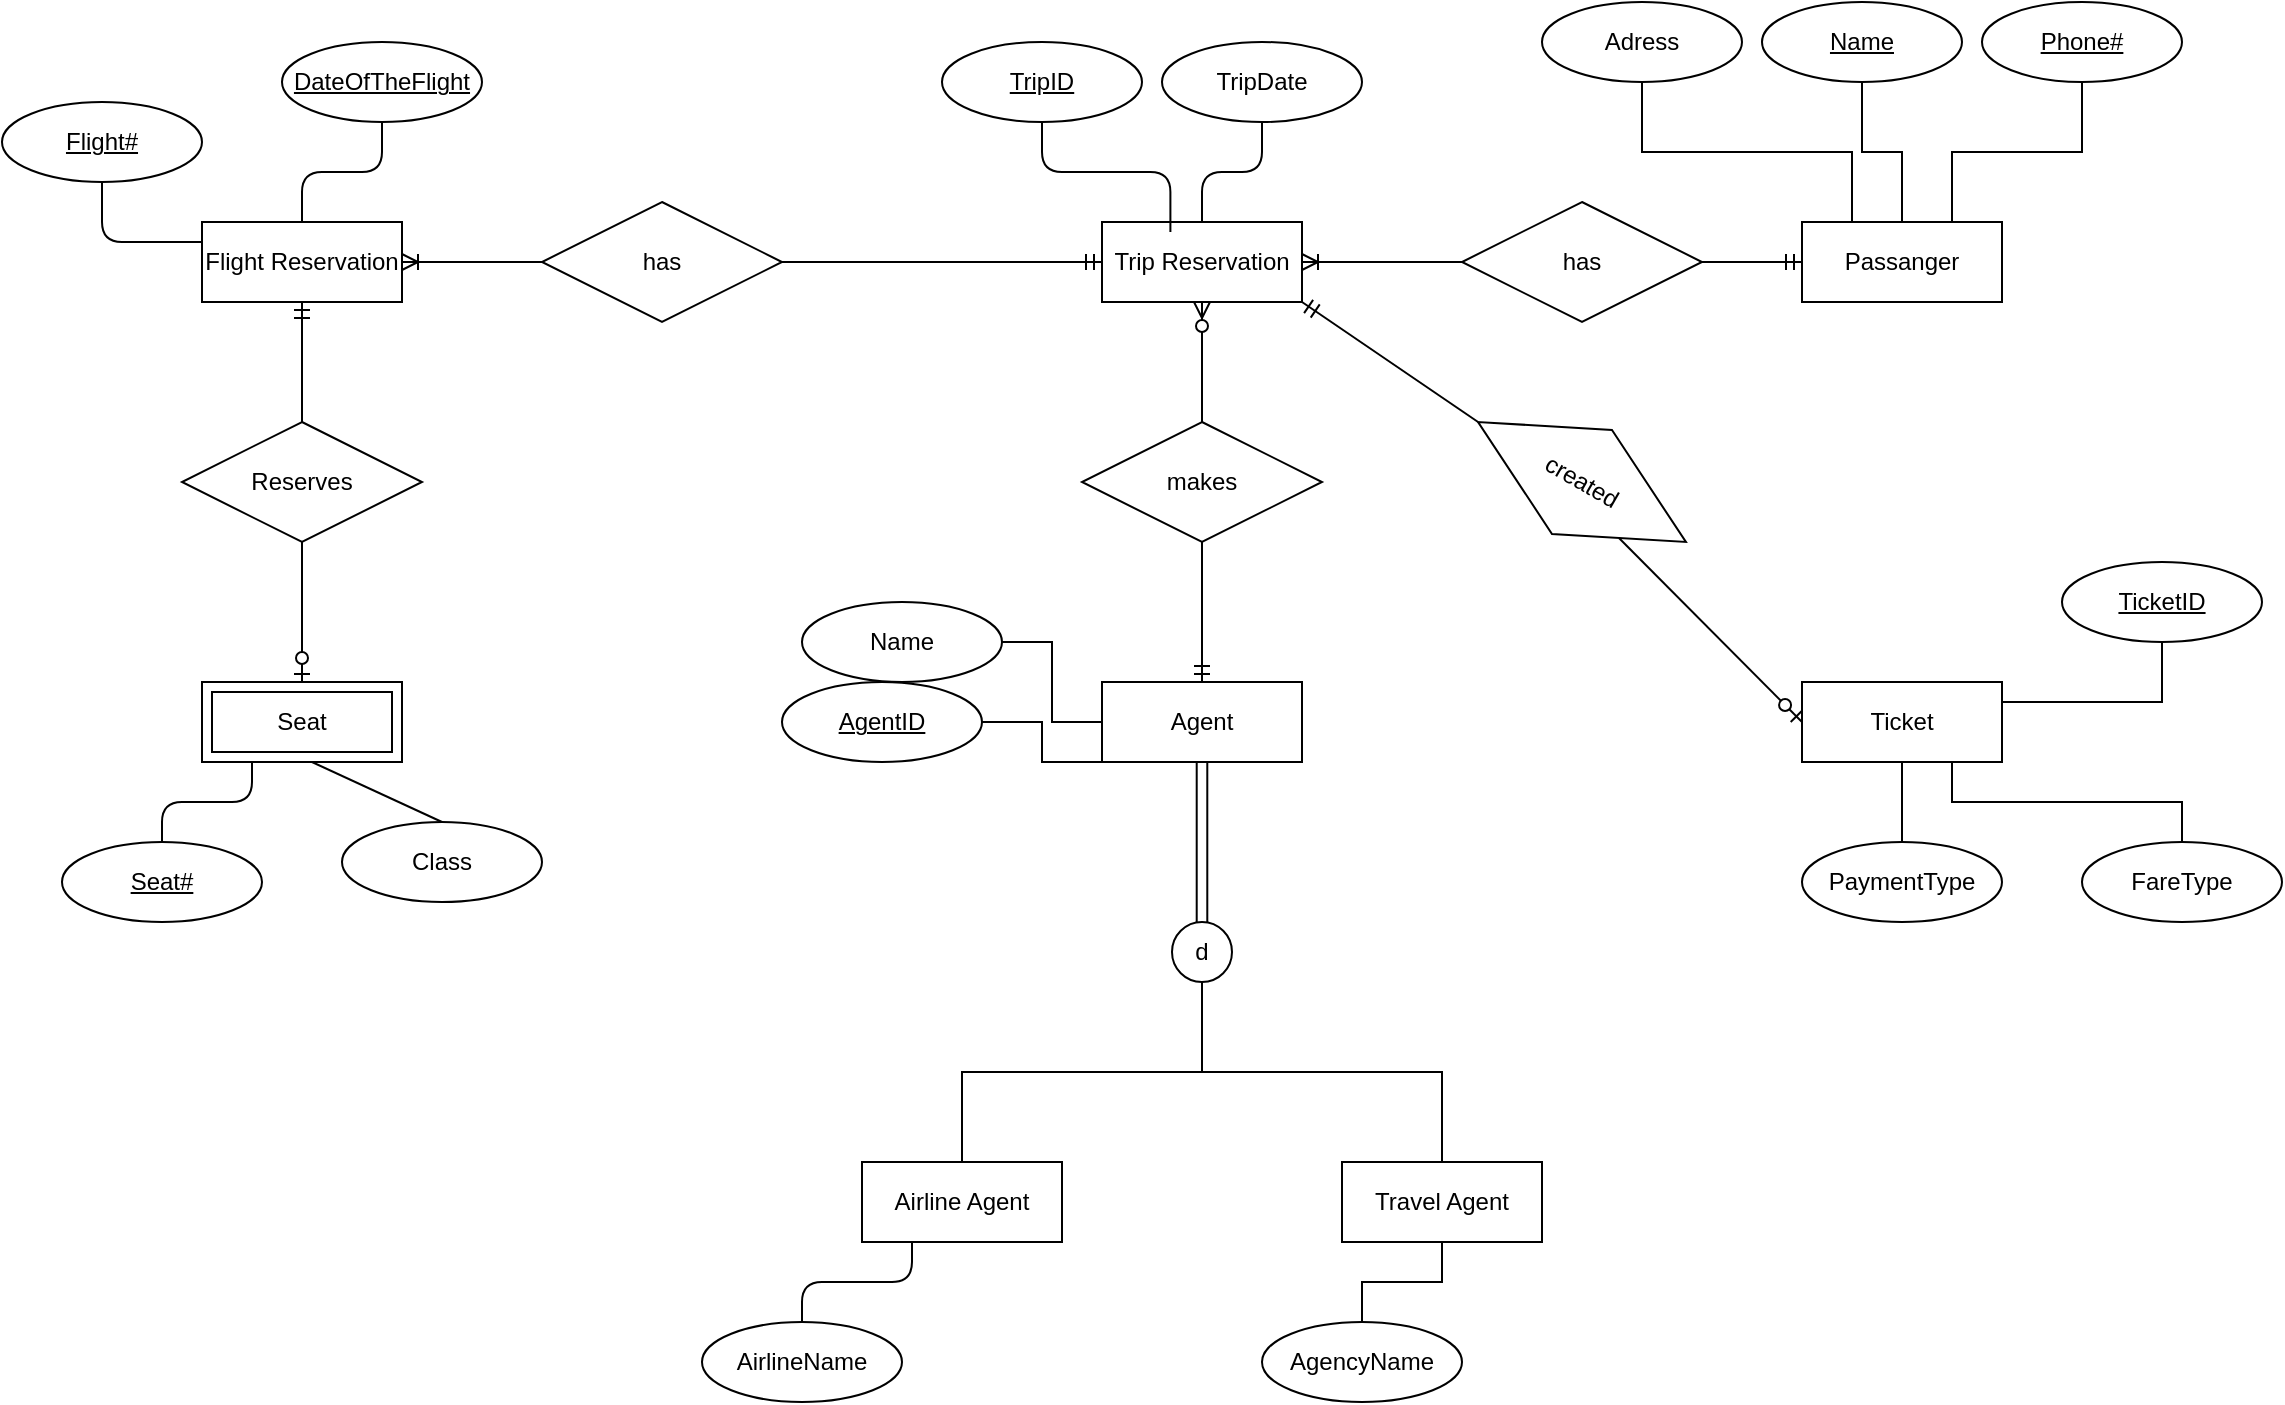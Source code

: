<mxfile version="24.8.3">
  <diagram id="fc1f3b67-3c9b-b1b3-7705-706421d27264" name="ERD Habit Tracker app">
    <mxGraphModel dx="1588" dy="840" grid="1" gridSize="10" guides="1" tooltips="1" connect="1" arrows="1" fold="1" page="1" pageScale="1" pageWidth="850" pageHeight="1100" math="0" shadow="0">
      <root>
        <mxCell id="0" />
        <mxCell id="1" parent="0" />
        <mxCell id="eeJmUb57VB1KI2UnR3Kf-1" value="Trip Reservation" style="whiteSpace=wrap;html=1;align=center;" vertex="1" parent="1">
          <mxGeometry x="580" y="210" width="100" height="40" as="geometry" />
        </mxCell>
        <mxCell id="eeJmUb57VB1KI2UnR3Kf-2" value="Flight Reservation" style="whiteSpace=wrap;html=1;align=center;" vertex="1" parent="1">
          <mxGeometry x="130" y="210" width="100" height="40" as="geometry" />
        </mxCell>
        <mxCell id="eeJmUb57VB1KI2UnR3Kf-5" style="edgeStyle=orthogonalEdgeStyle;rounded=1;orthogonalLoop=1;jettySize=auto;html=1;exitX=0.5;exitY=1;exitDx=0;exitDy=0;entryX=0;entryY=0.25;entryDx=0;entryDy=0;curved=0;endArrow=none;endFill=0;" edge="1" parent="1" source="eeJmUb57VB1KI2UnR3Kf-3" target="eeJmUb57VB1KI2UnR3Kf-2">
          <mxGeometry relative="1" as="geometry" />
        </mxCell>
        <mxCell id="eeJmUb57VB1KI2UnR3Kf-3" value="&lt;u&gt;Flight#&lt;/u&gt;" style="ellipse;whiteSpace=wrap;html=1;align=center;" vertex="1" parent="1">
          <mxGeometry x="30" y="150" width="100" height="40" as="geometry" />
        </mxCell>
        <mxCell id="eeJmUb57VB1KI2UnR3Kf-7" style="edgeStyle=orthogonalEdgeStyle;rounded=1;orthogonalLoop=1;jettySize=auto;html=1;exitX=0.5;exitY=1;exitDx=0;exitDy=0;entryX=0.5;entryY=0;entryDx=0;entryDy=0;endArrow=none;endFill=0;curved=0;" edge="1" parent="1" source="eeJmUb57VB1KI2UnR3Kf-4" target="eeJmUb57VB1KI2UnR3Kf-2">
          <mxGeometry relative="1" as="geometry" />
        </mxCell>
        <mxCell id="eeJmUb57VB1KI2UnR3Kf-4" value="&lt;u&gt;DateOfTheFlight&lt;/u&gt;" style="ellipse;whiteSpace=wrap;html=1;align=center;" vertex="1" parent="1">
          <mxGeometry x="170" y="120" width="100" height="40" as="geometry" />
        </mxCell>
        <mxCell id="eeJmUb57VB1KI2UnR3Kf-6" value="" style="edgeStyle=entityRelationEdgeStyle;fontSize=12;html=1;endArrow=ERmandOne;rounded=1;curved=0;exitX=1;exitY=0.5;exitDx=0;exitDy=0;" edge="1" parent="1" source="eeJmUb57VB1KI2UnR3Kf-8">
          <mxGeometry width="100" height="100" relative="1" as="geometry">
            <mxPoint x="480" y="330" as="sourcePoint" />
            <mxPoint x="580" y="230" as="targetPoint" />
          </mxGeometry>
        </mxCell>
        <mxCell id="eeJmUb57VB1KI2UnR3Kf-8" value="has" style="shape=rhombus;perimeter=rhombusPerimeter;whiteSpace=wrap;html=1;align=center;" vertex="1" parent="1">
          <mxGeometry x="300" y="200" width="120" height="60" as="geometry" />
        </mxCell>
        <mxCell id="eeJmUb57VB1KI2UnR3Kf-10" value="Reserves" style="shape=rhombus;perimeter=rhombusPerimeter;whiteSpace=wrap;html=1;align=center;" vertex="1" parent="1">
          <mxGeometry x="120" y="310" width="120" height="60" as="geometry" />
        </mxCell>
        <mxCell id="eeJmUb57VB1KI2UnR3Kf-13" style="edgeStyle=orthogonalEdgeStyle;rounded=1;orthogonalLoop=1;jettySize=auto;html=1;exitX=0.5;exitY=0;exitDx=0;exitDy=0;entryX=0.25;entryY=1;entryDx=0;entryDy=0;curved=0;endArrow=none;endFill=0;" edge="1" parent="1" source="eeJmUb57VB1KI2UnR3Kf-12" target="eeJmUb57VB1KI2UnR3Kf-18">
          <mxGeometry relative="1" as="geometry">
            <mxPoint x="110" y="480" as="targetPoint" />
          </mxGeometry>
        </mxCell>
        <mxCell id="eeJmUb57VB1KI2UnR3Kf-12" value="&lt;u&gt;Seat#&lt;/u&gt;" style="ellipse;whiteSpace=wrap;html=1;align=center;" vertex="1" parent="1">
          <mxGeometry x="60" y="520" width="100" height="40" as="geometry" />
        </mxCell>
        <mxCell id="eeJmUb57VB1KI2UnR3Kf-15" style="rounded=1;orthogonalLoop=1;jettySize=auto;html=1;exitX=0.5;exitY=0;exitDx=0;exitDy=0;entryX=0.75;entryY=1;entryDx=0;entryDy=0;endArrow=none;endFill=0;" edge="1" parent="1" source="eeJmUb57VB1KI2UnR3Kf-14">
          <mxGeometry relative="1" as="geometry">
            <mxPoint x="185" y="480" as="targetPoint" />
          </mxGeometry>
        </mxCell>
        <mxCell id="eeJmUb57VB1KI2UnR3Kf-14" value="Class" style="ellipse;whiteSpace=wrap;html=1;align=center;" vertex="1" parent="1">
          <mxGeometry x="200" y="510" width="100" height="40" as="geometry" />
        </mxCell>
        <mxCell id="eeJmUb57VB1KI2UnR3Kf-16" value="" style="edgeStyle=entityRelationEdgeStyle;fontSize=12;html=1;endArrow=ERoneToMany;rounded=0;entryX=1;entryY=0.5;entryDx=0;entryDy=0;exitX=0;exitY=0.5;exitDx=0;exitDy=0;" edge="1" parent="1" source="eeJmUb57VB1KI2UnR3Kf-8" target="eeJmUb57VB1KI2UnR3Kf-2">
          <mxGeometry width="100" height="100" relative="1" as="geometry">
            <mxPoint x="310" y="410" as="sourcePoint" />
            <mxPoint x="410" y="310" as="targetPoint" />
          </mxGeometry>
        </mxCell>
        <mxCell id="eeJmUb57VB1KI2UnR3Kf-18" value="Seat" style="shape=ext;margin=3;double=1;whiteSpace=wrap;html=1;align=center;" vertex="1" parent="1">
          <mxGeometry x="130" y="440" width="100" height="40" as="geometry" />
        </mxCell>
        <mxCell id="eeJmUb57VB1KI2UnR3Kf-22" value="" style="fontSize=12;html=1;endArrow=ERzeroToOne;endFill=1;rounded=0;entryX=0.5;entryY=0;entryDx=0;entryDy=0;exitX=0.5;exitY=1;exitDx=0;exitDy=0;" edge="1" parent="1" source="eeJmUb57VB1KI2UnR3Kf-10" target="eeJmUb57VB1KI2UnR3Kf-18">
          <mxGeometry width="100" height="100" relative="1" as="geometry">
            <mxPoint x="210" y="400" as="sourcePoint" />
            <mxPoint x="310" y="300" as="targetPoint" />
          </mxGeometry>
        </mxCell>
        <mxCell id="eeJmUb57VB1KI2UnR3Kf-25" value="" style="edgeStyle=orthogonalEdgeStyle;rounded=1;orthogonalLoop=1;jettySize=auto;html=1;curved=0;endArrow=none;endFill=0;" edge="1" parent="1" source="eeJmUb57VB1KI2UnR3Kf-24" target="eeJmUb57VB1KI2UnR3Kf-1">
          <mxGeometry relative="1" as="geometry" />
        </mxCell>
        <mxCell id="eeJmUb57VB1KI2UnR3Kf-24" value="TripDate" style="ellipse;whiteSpace=wrap;html=1;align=center;" vertex="1" parent="1">
          <mxGeometry x="610" y="120" width="100" height="40" as="geometry" />
        </mxCell>
        <mxCell id="eeJmUb57VB1KI2UnR3Kf-27" value="&lt;u&gt;TripID&lt;/u&gt;" style="ellipse;whiteSpace=wrap;html=1;align=center;" vertex="1" parent="1">
          <mxGeometry x="500" y="120" width="100" height="40" as="geometry" />
        </mxCell>
        <mxCell id="eeJmUb57VB1KI2UnR3Kf-28" style="edgeStyle=orthogonalEdgeStyle;rounded=1;orthogonalLoop=1;jettySize=auto;html=1;exitX=0.5;exitY=1;exitDx=0;exitDy=0;entryX=0.342;entryY=0.125;entryDx=0;entryDy=0;entryPerimeter=0;curved=0;endArrow=none;endFill=0;" edge="1" parent="1" source="eeJmUb57VB1KI2UnR3Kf-27" target="eeJmUb57VB1KI2UnR3Kf-1">
          <mxGeometry relative="1" as="geometry" />
        </mxCell>
        <mxCell id="eeJmUb57VB1KI2UnR3Kf-29" value="Agent" style="whiteSpace=wrap;html=1;align=center;" vertex="1" parent="1">
          <mxGeometry x="580" y="440" width="100" height="40" as="geometry" />
        </mxCell>
        <mxCell id="eeJmUb57VB1KI2UnR3Kf-37" style="edgeStyle=orthogonalEdgeStyle;rounded=0;orthogonalLoop=1;jettySize=auto;html=1;exitX=1;exitY=0.5;exitDx=0;exitDy=0;entryX=0.25;entryY=1;entryDx=0;entryDy=0;endArrow=none;endFill=0;" edge="1" parent="1" source="eeJmUb57VB1KI2UnR3Kf-30" target="eeJmUb57VB1KI2UnR3Kf-29">
          <mxGeometry relative="1" as="geometry">
            <Array as="points">
              <mxPoint x="550" y="460" />
              <mxPoint x="550" y="480" />
            </Array>
          </mxGeometry>
        </mxCell>
        <mxCell id="eeJmUb57VB1KI2UnR3Kf-30" value="&lt;u&gt;AgentID&lt;/u&gt;" style="ellipse;whiteSpace=wrap;html=1;align=center;" vertex="1" parent="1">
          <mxGeometry x="420" y="440" width="100" height="40" as="geometry" />
        </mxCell>
        <mxCell id="eeJmUb57VB1KI2UnR3Kf-31" value="makes" style="shape=rhombus;perimeter=rhombusPerimeter;whiteSpace=wrap;html=1;align=center;" vertex="1" parent="1">
          <mxGeometry x="570" y="310" width="120" height="60" as="geometry" />
        </mxCell>
        <mxCell id="eeJmUb57VB1KI2UnR3Kf-33" value="" style="fontSize=12;html=1;endArrow=ERzeroToMany;endFill=1;rounded=0;entryX=0.5;entryY=1;entryDx=0;entryDy=0;exitX=0.5;exitY=0;exitDx=0;exitDy=0;" edge="1" parent="1" source="eeJmUb57VB1KI2UnR3Kf-31" target="eeJmUb57VB1KI2UnR3Kf-1">
          <mxGeometry width="100" height="100" relative="1" as="geometry">
            <mxPoint x="390" y="440" as="sourcePoint" />
            <mxPoint x="490" y="340" as="targetPoint" />
          </mxGeometry>
        </mxCell>
        <mxCell id="eeJmUb57VB1KI2UnR3Kf-34" value="" style="fontSize=12;html=1;endArrow=ERmandOne;rounded=1;entryX=0.5;entryY=0;entryDx=0;entryDy=0;exitX=0.5;exitY=1;exitDx=0;exitDy=0;" edge="1" parent="1" source="eeJmUb57VB1KI2UnR3Kf-31" target="eeJmUb57VB1KI2UnR3Kf-29">
          <mxGeometry width="100" height="100" relative="1" as="geometry">
            <mxPoint x="400" y="490" as="sourcePoint" />
            <mxPoint x="500" y="390" as="targetPoint" />
          </mxGeometry>
        </mxCell>
        <mxCell id="eeJmUb57VB1KI2UnR3Kf-36" style="edgeStyle=orthogonalEdgeStyle;rounded=0;orthogonalLoop=1;jettySize=auto;html=1;exitX=1;exitY=0.5;exitDx=0;exitDy=0;entryX=0;entryY=0.5;entryDx=0;entryDy=0;endArrow=none;endFill=0;" edge="1" parent="1" source="eeJmUb57VB1KI2UnR3Kf-35" target="eeJmUb57VB1KI2UnR3Kf-29">
          <mxGeometry relative="1" as="geometry" />
        </mxCell>
        <mxCell id="eeJmUb57VB1KI2UnR3Kf-35" value="Name" style="ellipse;whiteSpace=wrap;html=1;align=center;" vertex="1" parent="1">
          <mxGeometry x="430" y="400" width="100" height="40" as="geometry" />
        </mxCell>
        <mxCell id="eeJmUb57VB1KI2UnR3Kf-38" value="Travel Agent" style="whiteSpace=wrap;html=1;align=center;" vertex="1" parent="1">
          <mxGeometry x="700" y="680" width="100" height="40" as="geometry" />
        </mxCell>
        <mxCell id="eeJmUb57VB1KI2UnR3Kf-39" value="Airline Agent" style="whiteSpace=wrap;html=1;align=center;" vertex="1" parent="1">
          <mxGeometry x="460" y="680" width="100" height="40" as="geometry" />
        </mxCell>
        <mxCell id="eeJmUb57VB1KI2UnR3Kf-44" style="edgeStyle=orthogonalEdgeStyle;rounded=0;orthogonalLoop=1;jettySize=auto;html=1;exitX=0.5;exitY=1;exitDx=0;exitDy=0;entryX=0.5;entryY=0;entryDx=0;entryDy=0;endArrow=none;endFill=0;" edge="1" parent="1" source="eeJmUb57VB1KI2UnR3Kf-41" target="eeJmUb57VB1KI2UnR3Kf-39">
          <mxGeometry relative="1" as="geometry" />
        </mxCell>
        <mxCell id="eeJmUb57VB1KI2UnR3Kf-45" style="edgeStyle=orthogonalEdgeStyle;rounded=0;orthogonalLoop=1;jettySize=auto;html=1;exitX=0.5;exitY=1;exitDx=0;exitDy=0;entryX=0.5;entryY=0;entryDx=0;entryDy=0;endArrow=none;endFill=0;" edge="1" parent="1" source="eeJmUb57VB1KI2UnR3Kf-41" target="eeJmUb57VB1KI2UnR3Kf-38">
          <mxGeometry relative="1" as="geometry" />
        </mxCell>
        <mxCell id="eeJmUb57VB1KI2UnR3Kf-41" value="d" style="ellipse;whiteSpace=wrap;html=1;" vertex="1" parent="1">
          <mxGeometry x="615" y="560" width="30" height="30" as="geometry" />
        </mxCell>
        <mxCell id="eeJmUb57VB1KI2UnR3Kf-48" style="edgeStyle=orthogonalEdgeStyle;rounded=1;orthogonalLoop=1;jettySize=auto;html=1;exitX=0.5;exitY=0;exitDx=0;exitDy=0;entryX=0.25;entryY=1;entryDx=0;entryDy=0;curved=0;endArrow=none;endFill=0;" edge="1" parent="1" source="eeJmUb57VB1KI2UnR3Kf-42" target="eeJmUb57VB1KI2UnR3Kf-39">
          <mxGeometry relative="1" as="geometry" />
        </mxCell>
        <mxCell id="eeJmUb57VB1KI2UnR3Kf-42" value="AirlineName" style="ellipse;whiteSpace=wrap;html=1;align=center;" vertex="1" parent="1">
          <mxGeometry x="380" y="760" width="100" height="40" as="geometry" />
        </mxCell>
        <mxCell id="eeJmUb57VB1KI2UnR3Kf-43" value="" style="shape=link;html=1;rounded=0;entryX=0.5;entryY=0;entryDx=0;entryDy=0;width=-5.294;exitX=0.5;exitY=1;exitDx=0;exitDy=0;" edge="1" parent="1" source="eeJmUb57VB1KI2UnR3Kf-29" target="eeJmUb57VB1KI2UnR3Kf-41">
          <mxGeometry width="100" relative="1" as="geometry">
            <mxPoint x="610" y="530" as="sourcePoint" />
            <mxPoint x="710" y="530" as="targetPoint" />
          </mxGeometry>
        </mxCell>
        <mxCell id="eeJmUb57VB1KI2UnR3Kf-47" style="edgeStyle=orthogonalEdgeStyle;rounded=0;orthogonalLoop=1;jettySize=auto;html=1;exitX=0.5;exitY=0;exitDx=0;exitDy=0;entryX=0.5;entryY=1;entryDx=0;entryDy=0;endArrow=none;endFill=0;" edge="1" parent="1" source="eeJmUb57VB1KI2UnR3Kf-46" target="eeJmUb57VB1KI2UnR3Kf-38">
          <mxGeometry relative="1" as="geometry" />
        </mxCell>
        <mxCell id="eeJmUb57VB1KI2UnR3Kf-46" value="AgencyName" style="ellipse;whiteSpace=wrap;html=1;align=center;" vertex="1" parent="1">
          <mxGeometry x="660" y="760" width="100" height="40" as="geometry" />
        </mxCell>
        <mxCell id="eeJmUb57VB1KI2UnR3Kf-49" value="Passanger" style="whiteSpace=wrap;html=1;align=center;" vertex="1" parent="1">
          <mxGeometry x="930" y="210" width="100" height="40" as="geometry" />
        </mxCell>
        <mxCell id="eeJmUb57VB1KI2UnR3Kf-50" value="Ticket" style="whiteSpace=wrap;html=1;align=center;" vertex="1" parent="1">
          <mxGeometry x="930" y="440" width="100" height="40" as="geometry" />
        </mxCell>
        <mxCell id="eeJmUb57VB1KI2UnR3Kf-51" value="has" style="shape=rhombus;perimeter=rhombusPerimeter;whiteSpace=wrap;html=1;align=center;" vertex="1" parent="1">
          <mxGeometry x="760" y="200" width="120" height="60" as="geometry" />
        </mxCell>
        <mxCell id="eeJmUb57VB1KI2UnR3Kf-52" value="" style="edgeStyle=entityRelationEdgeStyle;fontSize=12;html=1;endArrow=ERoneToMany;rounded=0;entryX=1;entryY=0.5;entryDx=0;entryDy=0;exitX=0;exitY=0.5;exitDx=0;exitDy=0;" edge="1" parent="1" source="eeJmUb57VB1KI2UnR3Kf-51" target="eeJmUb57VB1KI2UnR3Kf-1">
          <mxGeometry width="100" height="100" relative="1" as="geometry">
            <mxPoint x="770" y="400" as="sourcePoint" />
            <mxPoint x="870" y="300" as="targetPoint" />
          </mxGeometry>
        </mxCell>
        <mxCell id="eeJmUb57VB1KI2UnR3Kf-53" value="" style="edgeStyle=entityRelationEdgeStyle;fontSize=12;html=1;endArrow=ERmandOne;rounded=0;entryX=0;entryY=0.5;entryDx=0;entryDy=0;exitX=1;exitY=0.5;exitDx=0;exitDy=0;" edge="1" parent="1" source="eeJmUb57VB1KI2UnR3Kf-51" target="eeJmUb57VB1KI2UnR3Kf-49">
          <mxGeometry width="100" height="100" relative="1" as="geometry">
            <mxPoint x="800" y="410" as="sourcePoint" />
            <mxPoint x="900" y="310" as="targetPoint" />
          </mxGeometry>
        </mxCell>
        <mxCell id="eeJmUb57VB1KI2UnR3Kf-59" style="edgeStyle=orthogonalEdgeStyle;rounded=0;orthogonalLoop=1;jettySize=auto;html=1;exitX=0.5;exitY=1;exitDx=0;exitDy=0;entryX=0.5;entryY=0;entryDx=0;entryDy=0;endArrow=none;endFill=0;" edge="1" parent="1" source="eeJmUb57VB1KI2UnR3Kf-55" target="eeJmUb57VB1KI2UnR3Kf-49">
          <mxGeometry relative="1" as="geometry" />
        </mxCell>
        <mxCell id="eeJmUb57VB1KI2UnR3Kf-55" value="&lt;u&gt;Name&lt;/u&gt;" style="ellipse;whiteSpace=wrap;html=1;align=center;" vertex="1" parent="1">
          <mxGeometry x="910" y="100" width="100" height="40" as="geometry" />
        </mxCell>
        <mxCell id="eeJmUb57VB1KI2UnR3Kf-58" style="edgeStyle=orthogonalEdgeStyle;rounded=0;orthogonalLoop=1;jettySize=auto;html=1;exitX=0.5;exitY=1;exitDx=0;exitDy=0;entryX=0.75;entryY=0;entryDx=0;entryDy=0;endArrow=none;endFill=0;" edge="1" parent="1" source="eeJmUb57VB1KI2UnR3Kf-56" target="eeJmUb57VB1KI2UnR3Kf-49">
          <mxGeometry relative="1" as="geometry" />
        </mxCell>
        <mxCell id="eeJmUb57VB1KI2UnR3Kf-56" value="&lt;u&gt;Phone#&lt;/u&gt;" style="ellipse;whiteSpace=wrap;html=1;align=center;" vertex="1" parent="1">
          <mxGeometry x="1020" y="100" width="100" height="40" as="geometry" />
        </mxCell>
        <mxCell id="eeJmUb57VB1KI2UnR3Kf-60" style="edgeStyle=orthogonalEdgeStyle;rounded=0;orthogonalLoop=1;jettySize=auto;html=1;exitX=0.5;exitY=1;exitDx=0;exitDy=0;entryX=0.25;entryY=0;entryDx=0;entryDy=0;endArrow=none;endFill=0;" edge="1" parent="1" source="eeJmUb57VB1KI2UnR3Kf-57" target="eeJmUb57VB1KI2UnR3Kf-49">
          <mxGeometry relative="1" as="geometry" />
        </mxCell>
        <mxCell id="eeJmUb57VB1KI2UnR3Kf-57" value="Adress" style="ellipse;whiteSpace=wrap;html=1;align=center;" vertex="1" parent="1">
          <mxGeometry x="800" y="100" width="100" height="40" as="geometry" />
        </mxCell>
        <mxCell id="eeJmUb57VB1KI2UnR3Kf-61" value="created" style="shape=rhombus;perimeter=rhombusPerimeter;whiteSpace=wrap;html=1;align=center;rotation=30;" vertex="1" parent="1">
          <mxGeometry x="760" y="310" width="120" height="60" as="geometry" />
        </mxCell>
        <mxCell id="eeJmUb57VB1KI2UnR3Kf-63" style="edgeStyle=orthogonalEdgeStyle;rounded=0;orthogonalLoop=1;jettySize=auto;html=1;exitX=0.5;exitY=1;exitDx=0;exitDy=0;entryX=1;entryY=0.25;entryDx=0;entryDy=0;endArrow=none;endFill=0;" edge="1" parent="1" source="eeJmUb57VB1KI2UnR3Kf-62" target="eeJmUb57VB1KI2UnR3Kf-50">
          <mxGeometry relative="1" as="geometry" />
        </mxCell>
        <mxCell id="eeJmUb57VB1KI2UnR3Kf-62" value="&lt;u&gt;TicketID&lt;/u&gt;" style="ellipse;whiteSpace=wrap;html=1;align=center;" vertex="1" parent="1">
          <mxGeometry x="1060" y="380" width="100" height="40" as="geometry" />
        </mxCell>
        <mxCell id="eeJmUb57VB1KI2UnR3Kf-64" value="" style="fontSize=12;html=1;endArrow=ERzeroToOne;endFill=1;rounded=1;entryX=0;entryY=0.5;entryDx=0;entryDy=0;exitX=1;exitY=1;exitDx=0;exitDy=0;" edge="1" parent="1" source="eeJmUb57VB1KI2UnR3Kf-61" target="eeJmUb57VB1KI2UnR3Kf-50">
          <mxGeometry width="100" height="100" relative="1" as="geometry">
            <mxPoint x="750" y="560" as="sourcePoint" />
            <mxPoint x="850" y="460" as="targetPoint" />
          </mxGeometry>
        </mxCell>
        <mxCell id="eeJmUb57VB1KI2UnR3Kf-65" value="" style="fontSize=12;html=1;endArrow=ERmandOne;rounded=1;entryX=1;entryY=1;entryDx=0;entryDy=0;exitX=0;exitY=0.5;exitDx=0;exitDy=0;" edge="1" parent="1" source="eeJmUb57VB1KI2UnR3Kf-61" target="eeJmUb57VB1KI2UnR3Kf-1">
          <mxGeometry width="100" height="100" relative="1" as="geometry">
            <mxPoint x="710" y="400" as="sourcePoint" />
            <mxPoint x="810" y="300" as="targetPoint" />
          </mxGeometry>
        </mxCell>
        <mxCell id="eeJmUb57VB1KI2UnR3Kf-69" style="edgeStyle=orthogonalEdgeStyle;rounded=0;orthogonalLoop=1;jettySize=auto;html=1;exitX=0.5;exitY=0;exitDx=0;exitDy=0;entryX=0.75;entryY=1;entryDx=0;entryDy=0;endArrow=none;endFill=0;" edge="1" parent="1" source="eeJmUb57VB1KI2UnR3Kf-66" target="eeJmUb57VB1KI2UnR3Kf-50">
          <mxGeometry relative="1" as="geometry" />
        </mxCell>
        <mxCell id="eeJmUb57VB1KI2UnR3Kf-66" value="FareType" style="ellipse;whiteSpace=wrap;html=1;align=center;" vertex="1" parent="1">
          <mxGeometry x="1070" y="520" width="100" height="40" as="geometry" />
        </mxCell>
        <mxCell id="eeJmUb57VB1KI2UnR3Kf-71" style="edgeStyle=orthogonalEdgeStyle;rounded=0;orthogonalLoop=1;jettySize=auto;html=1;exitX=0.5;exitY=0;exitDx=0;exitDy=0;entryX=0.5;entryY=1;entryDx=0;entryDy=0;endArrow=none;endFill=0;" edge="1" parent="1" source="eeJmUb57VB1KI2UnR3Kf-68" target="eeJmUb57VB1KI2UnR3Kf-50">
          <mxGeometry relative="1" as="geometry" />
        </mxCell>
        <mxCell id="eeJmUb57VB1KI2UnR3Kf-68" value="PaymentType" style="ellipse;whiteSpace=wrap;html=1;align=center;" vertex="1" parent="1">
          <mxGeometry x="930" y="520" width="100" height="40" as="geometry" />
        </mxCell>
        <mxCell id="eeJmUb57VB1KI2UnR3Kf-72" value="" style="fontSize=12;html=1;endArrow=ERmandOne;rounded=0;exitX=0.5;exitY=0;exitDx=0;exitDy=0;entryX=0.5;entryY=1;entryDx=0;entryDy=0;" edge="1" parent="1" source="eeJmUb57VB1KI2UnR3Kf-10" target="eeJmUb57VB1KI2UnR3Kf-2">
          <mxGeometry width="100" height="100" relative="1" as="geometry">
            <mxPoint x="360" y="400" as="sourcePoint" />
            <mxPoint x="460" y="300" as="targetPoint" />
          </mxGeometry>
        </mxCell>
      </root>
    </mxGraphModel>
  </diagram>
</mxfile>
